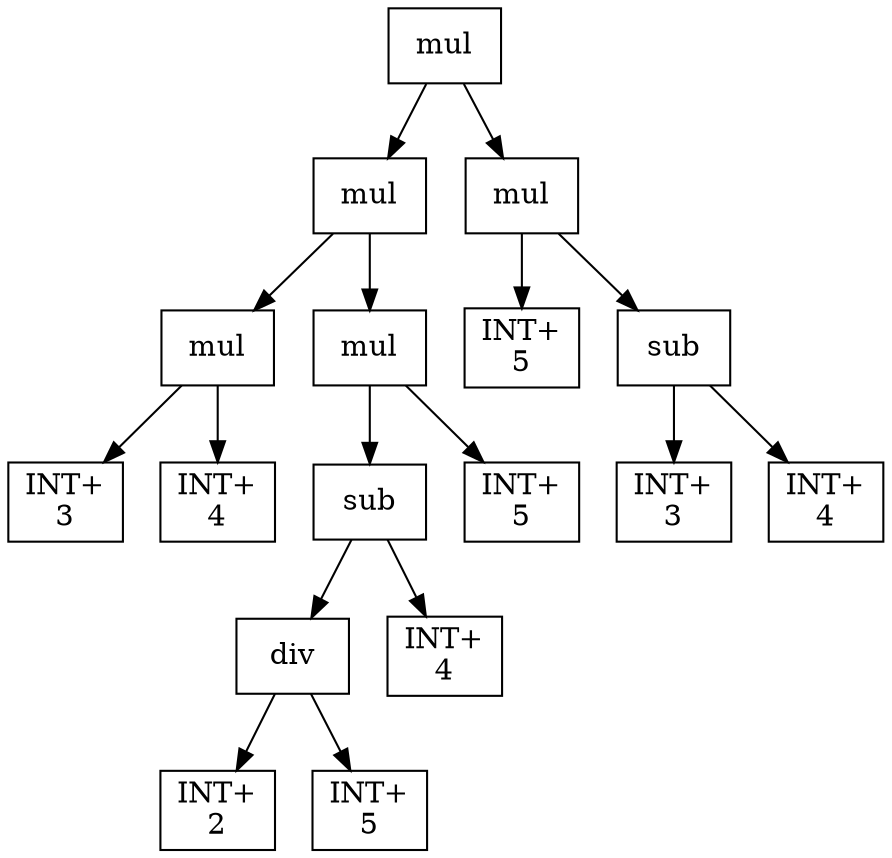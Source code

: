 digraph expr {
  node [shape=box];
  n1 [label="mul"];
  n2 [label="mul"];
  n3 [label="mul"];
  n4 [label="INT+\n3"];
  n5 [label="INT+\n4"];
  n3 -> n4;
  n3 -> n5;
  n6 [label="mul"];
  n7 [label="sub"];
  n8 [label="div"];
  n9 [label="INT+\n2"];
  n10 [label="INT+\n5"];
  n8 -> n9;
  n8 -> n10;
  n11 [label="INT+\n4"];
  n7 -> n8;
  n7 -> n11;
  n12 [label="INT+\n5"];
  n6 -> n7;
  n6 -> n12;
  n2 -> n3;
  n2 -> n6;
  n13 [label="mul"];
  n14 [label="INT+\n5"];
  n15 [label="sub"];
  n16 [label="INT+\n3"];
  n17 [label="INT+\n4"];
  n15 -> n16;
  n15 -> n17;
  n13 -> n14;
  n13 -> n15;
  n1 -> n2;
  n1 -> n13;
}
